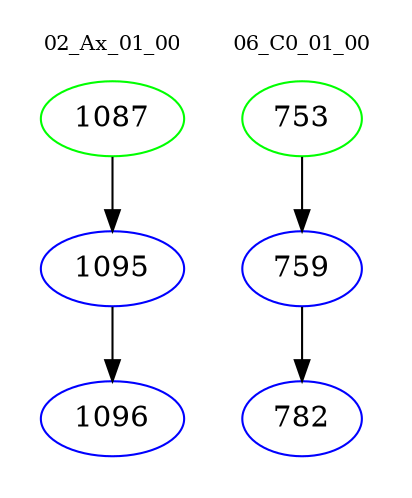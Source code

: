 digraph{
subgraph cluster_0 {
color = white
label = "02_Ax_01_00";
fontsize=10;
T0_1087 [label="1087", color="green"]
T0_1087 -> T0_1095 [color="black"]
T0_1095 [label="1095", color="blue"]
T0_1095 -> T0_1096 [color="black"]
T0_1096 [label="1096", color="blue"]
}
subgraph cluster_1 {
color = white
label = "06_C0_01_00";
fontsize=10;
T1_753 [label="753", color="green"]
T1_753 -> T1_759 [color="black"]
T1_759 [label="759", color="blue"]
T1_759 -> T1_782 [color="black"]
T1_782 [label="782", color="blue"]
}
}
